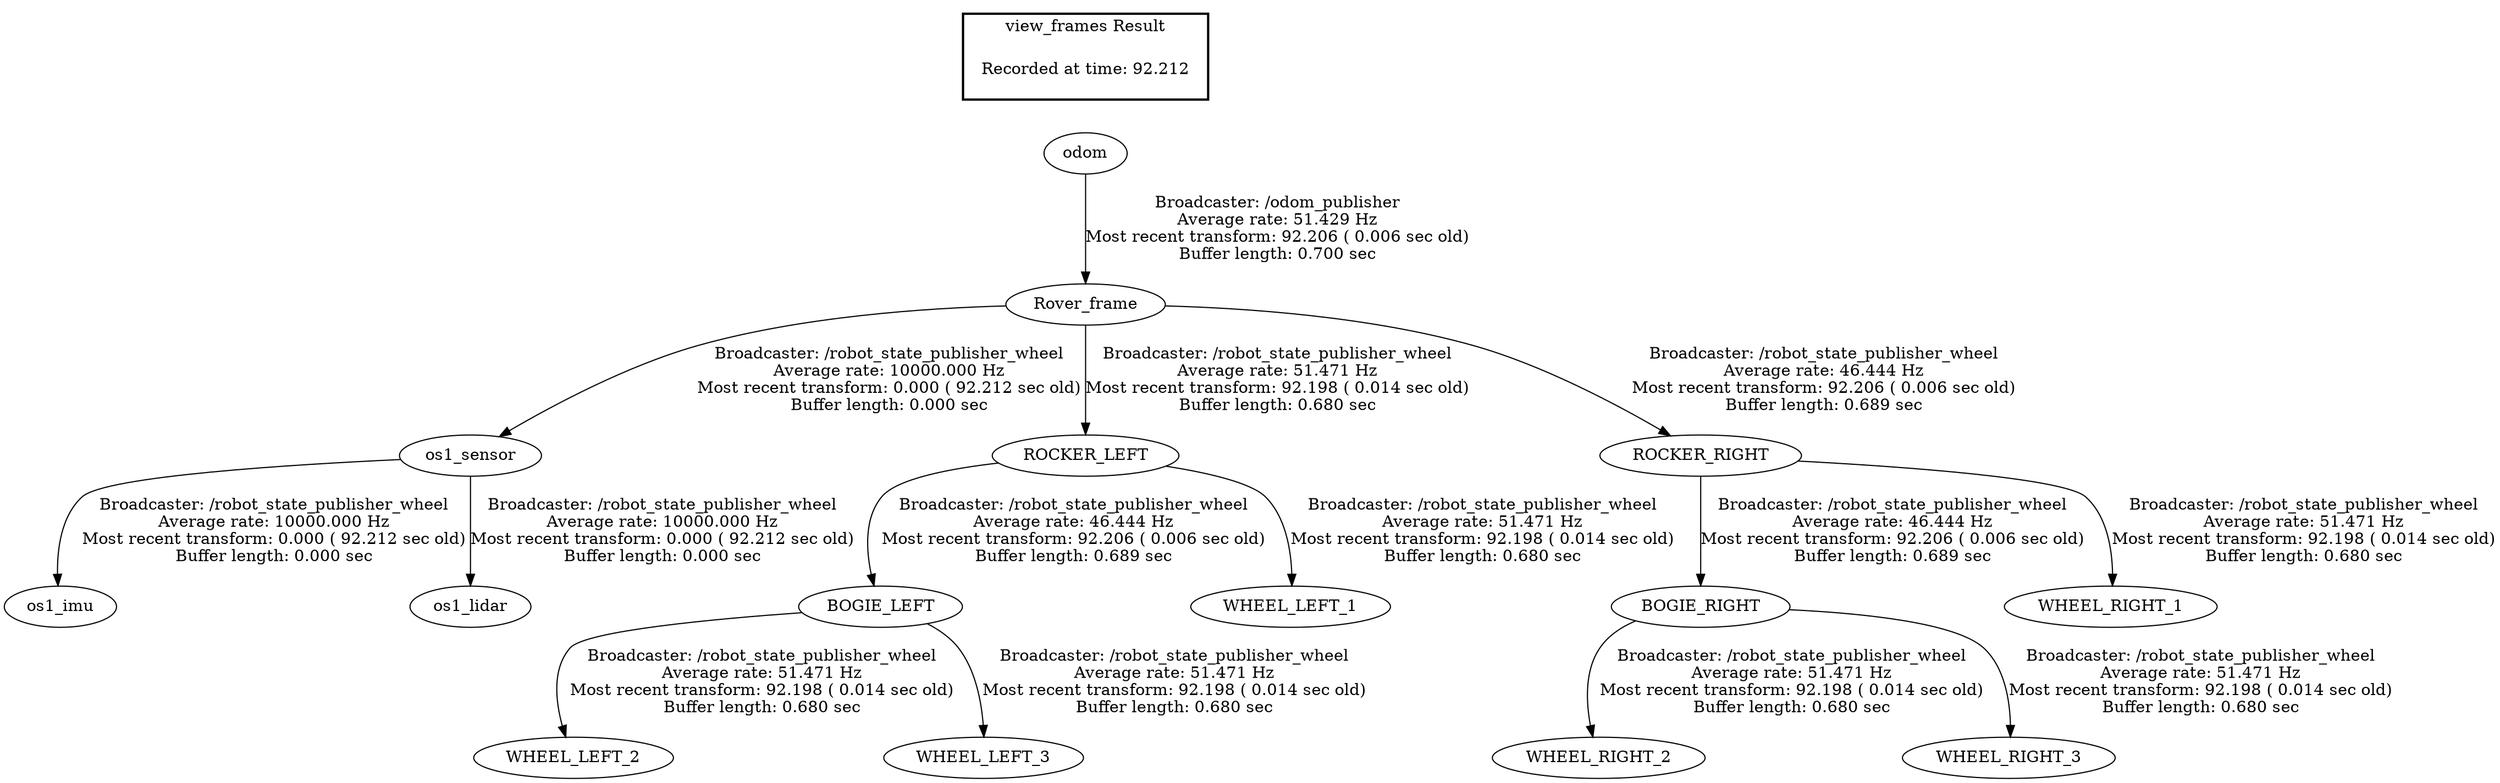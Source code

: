 digraph G {
"os1_sensor" -> "os1_imu"[label="Broadcaster: /robot_state_publisher_wheel\nAverage rate: 10000.000 Hz\nMost recent transform: 0.000 ( 92.212 sec old)\nBuffer length: 0.000 sec\n"];
"Rover_frame" -> "os1_sensor"[label="Broadcaster: /robot_state_publisher_wheel\nAverage rate: 10000.000 Hz\nMost recent transform: 0.000 ( 92.212 sec old)\nBuffer length: 0.000 sec\n"];
"os1_sensor" -> "os1_lidar"[label="Broadcaster: /robot_state_publisher_wheel\nAverage rate: 10000.000 Hz\nMost recent transform: 0.000 ( 92.212 sec old)\nBuffer length: 0.000 sec\n"];
"odom" -> "Rover_frame"[label="Broadcaster: /odom_publisher\nAverage rate: 51.429 Hz\nMost recent transform: 92.206 ( 0.006 sec old)\nBuffer length: 0.700 sec\n"];
"ROCKER_LEFT" -> "BOGIE_LEFT"[label="Broadcaster: /robot_state_publisher_wheel\nAverage rate: 46.444 Hz\nMost recent transform: 92.206 ( 0.006 sec old)\nBuffer length: 0.689 sec\n"];
"Rover_frame" -> "ROCKER_LEFT"[label="Broadcaster: /robot_state_publisher_wheel\nAverage rate: 51.471 Hz\nMost recent transform: 92.198 ( 0.014 sec old)\nBuffer length: 0.680 sec\n"];
"ROCKER_RIGHT" -> "BOGIE_RIGHT"[label="Broadcaster: /robot_state_publisher_wheel\nAverage rate: 46.444 Hz\nMost recent transform: 92.206 ( 0.006 sec old)\nBuffer length: 0.689 sec\n"];
"Rover_frame" -> "ROCKER_RIGHT"[label="Broadcaster: /robot_state_publisher_wheel\nAverage rate: 46.444 Hz\nMost recent transform: 92.206 ( 0.006 sec old)\nBuffer length: 0.689 sec\n"];
"ROCKER_LEFT" -> "WHEEL_LEFT_1"[label="Broadcaster: /robot_state_publisher_wheel\nAverage rate: 51.471 Hz\nMost recent transform: 92.198 ( 0.014 sec old)\nBuffer length: 0.680 sec\n"];
"BOGIE_LEFT" -> "WHEEL_LEFT_2"[label="Broadcaster: /robot_state_publisher_wheel\nAverage rate: 51.471 Hz\nMost recent transform: 92.198 ( 0.014 sec old)\nBuffer length: 0.680 sec\n"];
"BOGIE_LEFT" -> "WHEEL_LEFT_3"[label="Broadcaster: /robot_state_publisher_wheel\nAverage rate: 51.471 Hz\nMost recent transform: 92.198 ( 0.014 sec old)\nBuffer length: 0.680 sec\n"];
"ROCKER_RIGHT" -> "WHEEL_RIGHT_1"[label="Broadcaster: /robot_state_publisher_wheel\nAverage rate: 51.471 Hz\nMost recent transform: 92.198 ( 0.014 sec old)\nBuffer length: 0.680 sec\n"];
"BOGIE_RIGHT" -> "WHEEL_RIGHT_2"[label="Broadcaster: /robot_state_publisher_wheel\nAverage rate: 51.471 Hz\nMost recent transform: 92.198 ( 0.014 sec old)\nBuffer length: 0.680 sec\n"];
"BOGIE_RIGHT" -> "WHEEL_RIGHT_3"[label="Broadcaster: /robot_state_publisher_wheel\nAverage rate: 51.471 Hz\nMost recent transform: 92.198 ( 0.014 sec old)\nBuffer length: 0.680 sec\n"];
edge [style=invis];
 subgraph cluster_legend { style=bold; color=black; label ="view_frames Result";
"Recorded at time: 92.212"[ shape=plaintext ] ;
 }->"odom";
}